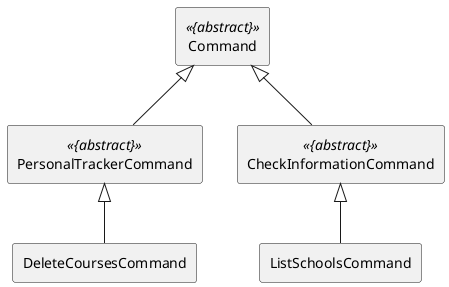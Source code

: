 @startuml

skinparam componentStyle rectangle

component PersonalTrackerCommand <<{abstract}>>
component CheckInformationCommand <<{abstract}>>
component ListSchoolsCommand
component DeleteCoursesCommand
component Command <<{abstract}>>

PersonalTrackerCommand -up-|> Command
CheckInformationCommand -up-|> Command

ListSchoolsCommand -up-|> CheckInformationCommand
DeleteCoursesCommand -up-|> PersonalTrackerCommand

@enduml
